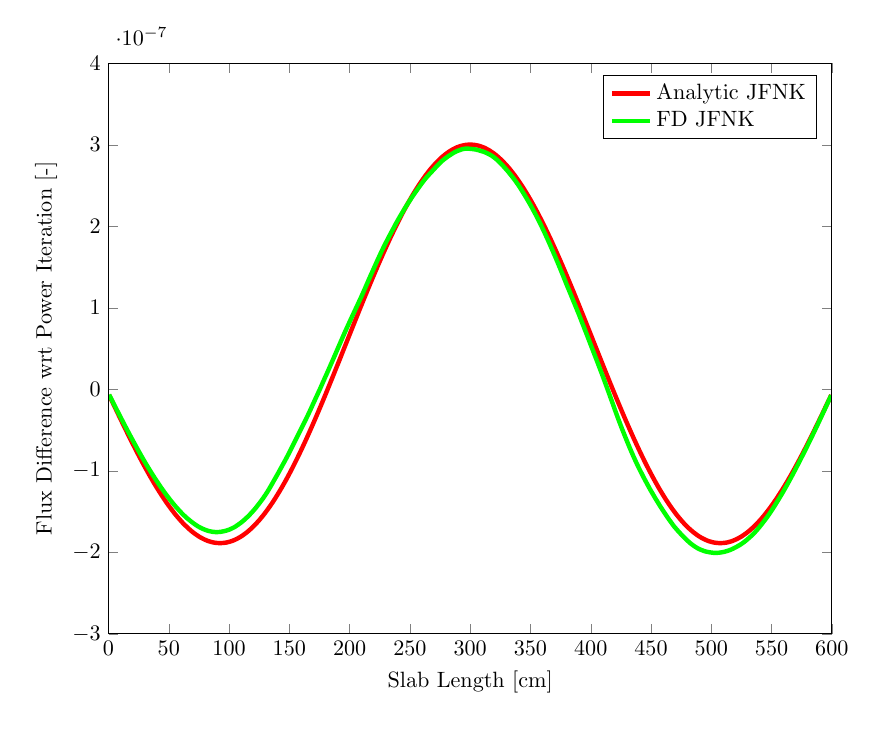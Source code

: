 \begin{tikzpicture}[scale=0.8]

\begin{axis}[%
scale only axis,
width=4.521in,
height=3.566in,
xmin=0, xmax=600,
ymin=-3e-007, ymax=4e-007,
xlabel={Slab Length [cm]},
ylabel={Flux Difference wrt Power Iteration [-]},
axis on top,
legend entries={Analytic JFNK,FD JFNK},
legend style={nodes=right}]
\addplot [
color=red,
solid,
line width=2.0pt
]
coordinates{
 (0.5,-7.095e-009)(1.5,-1.022e-008)(2.5,-1.334e-008)(3.5,-1.645e-008)(4.5,-1.957e-008)(5.5,-2.267e-008)(6.5,-2.577e-008)(7.5,-2.887e-008)(8.5,-3.195e-008)(9.5,-3.503e-008)(10.5,-3.81e-008)(11.5,-4.115e-008)(12.5,-4.42e-008)(13.5,-4.723e-008)(14.5,-5.025e-008)(15.5,-5.326e-008)(16.5,-5.625e-008)(17.5,-5.923e-008)(18.5,-6.219e-008)(19.5,-6.514e-008)(20.5,-6.807e-008)(21.5,-7.097e-008)(22.5,-7.386e-008)(23.5,-7.673e-008)(24.5,-7.958e-008)(25.5,-8.241e-008)(26.5,-8.521e-008)(27.5,-8.799e-008)(28.5,-9.075e-008)(29.5,-9.348e-008)(30.5,-9.619e-008)(31.5,-9.887e-008)(32.5,-1.015e-007)(33.5,-1.042e-007)(34.5,-1.068e-007)(35.5,-1.093e-007)(36.5,-1.119e-007)(37.5,-1.144e-007)(38.5,-1.168e-007)(39.5,-1.193e-007)(40.5,-1.217e-007)(41.5,-1.241e-007)(42.5,-1.264e-007)(43.5,-1.287e-007)(44.5,-1.31e-007)(45.5,-1.333e-007)(46.5,-1.355e-007)(47.5,-1.376e-007)(48.5,-1.398e-007)(49.5,-1.419e-007)(50.5,-1.439e-007)(51.5,-1.459e-007)(52.5,-1.479e-007)(53.5,-1.498e-007)(54.5,-1.517e-007)(55.5,-1.536e-007)(56.5,-1.554e-007)(57.5,-1.571e-007)(58.5,-1.589e-007)(59.5,-1.605e-007)(60.5,-1.622e-007)(61.5,-1.638e-007)(62.5,-1.653e-007)(63.5,-1.668e-007)(64.5,-1.682e-007)(65.5,-1.697e-007)(66.5,-1.71e-007)(67.5,-1.723e-007)(68.5,-1.736e-007)(69.5,-1.748e-007)(70.5,-1.76e-007)(71.5,-1.771e-007)(72.5,-1.781e-007)(73.5,-1.792e-007)(74.5,-1.801e-007)(75.5,-1.811e-007)(76.5,-1.819e-007)(77.5,-1.827e-007)(78.5,-1.835e-007)(79.5,-1.842e-007)(80.5,-1.849e-007)(81.5,-1.855e-007)(82.5,-1.861e-007)(83.5,-1.866e-007)(84.5,-1.87e-007)(85.5,-1.874e-007)(86.5,-1.878e-007)(87.5,-1.881e-007)(88.5,-1.883e-007)(89.5,-1.885e-007)(90.5,-1.886e-007)(91.5,-1.887e-007)(92.5,-1.887e-007)(93.5,-1.887e-007)(94.5,-1.886e-007)(95.5,-1.885e-007)(96.5,-1.883e-007)(97.5,-1.881e-007)(98.5,-1.878e-007)(99.5,-1.874e-007)(100.5,-1.87e-007)(101.5,-1.866e-007)(102.5,-1.861e-007)(103.5,-1.855e-007)(104.5,-1.849e-007)(105.5,-1.842e-007)(106.5,-1.835e-007)(107.5,-1.827e-007)(108.5,-1.819e-007)(109.5,-1.81e-007)(110.5,-1.801e-007)(111.5,-1.791e-007)(112.5,-1.78e-007)(113.5,-1.769e-007)(114.5,-1.758e-007)(115.5,-1.746e-007)(116.5,-1.733e-007)(117.5,-1.72e-007)(118.5,-1.707e-007)(119.5,-1.693e-007)(120.5,-1.678e-007)(121.5,-1.663e-007)(122.5,-1.648e-007)(123.5,-1.631e-007)(124.5,-1.615e-007)(125.5,-1.598e-007)(126.5,-1.58e-007)(127.5,-1.562e-007)(128.5,-1.544e-007)(129.5,-1.525e-007)(130.5,-1.505e-007)(131.5,-1.485e-007)(132.5,-1.465e-007)(133.5,-1.444e-007)(134.5,-1.423e-007)(135.5,-1.401e-007)(136.5,-1.379e-007)(137.5,-1.356e-007)(138.5,-1.333e-007)(139.5,-1.309e-007)(140.5,-1.285e-007)(141.5,-1.261e-007)(142.5,-1.236e-007)(143.5,-1.211e-007)(144.5,-1.185e-007)(145.5,-1.159e-007)(146.5,-1.133e-007)(147.5,-1.106e-007)(148.5,-1.079e-007)(149.5,-1.051e-007)(150.5,-1.023e-007)(151.5,-9.949e-008)(152.5,-9.662e-008)(153.5,-9.372e-008)(154.5,-9.078e-008)(155.5,-8.781e-008)(156.5,-8.48e-008)(157.5,-8.177e-008)(158.5,-7.87e-008)(159.5,-7.56e-008)(160.5,-7.247e-008)(161.5,-6.93e-008)(162.5,-6.611e-008)(163.5,-6.29e-008)(164.5,-5.965e-008)(165.5,-5.638e-008)(166.5,-5.308e-008)(167.5,-4.975e-008)(168.5,-4.64e-008)(169.5,-4.303e-008)(170.5,-3.963e-008)(171.5,-3.621e-008)(172.5,-3.277e-008)(173.5,-2.931e-008)(174.5,-2.583e-008)(175.5,-2.233e-008)(176.5,-1.881e-008)(177.5,-1.527e-008)(178.5,-1.172e-008)(179.5,-8.15e-009)(180.5,-4.565e-009)(181.5,-9.665e-010)(182.5,2.646e-009)(183.5,6.271e-009)(184.5,9.908e-009)(185.5,1.356e-008)(186.5,1.721e-008)(187.5,2.088e-008)(188.5,2.456e-008)(189.5,2.824e-008)(190.5,3.193e-008)(191.5,3.563e-008)(192.5,3.933e-008)(193.5,4.303e-008)(194.5,4.674e-008)(195.5,5.045e-008)(196.5,5.416e-008)(197.5,5.788e-008)(198.5,6.159e-008)(199.5,6.53e-008)(200.5,6.901e-008)(201.5,7.272e-008)(202.5,7.643e-008)(203.5,8.013e-008)(204.5,8.382e-008)(205.5,8.751e-008)(206.5,9.119e-008)(207.5,9.486e-008)(208.5,9.853e-008)(209.5,1.022e-007)(210.5,1.058e-007)(211.5,1.095e-007)(212.5,1.131e-007)(213.5,1.167e-007)(214.5,1.203e-007)(215.5,1.239e-007)(216.5,1.274e-007)(217.5,1.31e-007)(218.5,1.345e-007)(219.5,1.38e-007)(220.5,1.415e-007)(221.5,1.45e-007)(222.5,1.484e-007)(223.5,1.519e-007)(224.5,1.553e-007)(225.5,1.587e-007)(226.5,1.62e-007)(227.5,1.654e-007)(228.5,1.687e-007)(229.5,1.72e-007)(230.5,1.752e-007)(231.5,1.785e-007)(232.5,1.817e-007)(233.5,1.849e-007)(234.5,1.88e-007)(235.5,1.911e-007)(236.5,1.942e-007)(237.5,1.973e-007)(238.5,2.003e-007)(239.5,2.033e-007)(240.5,2.062e-007)(241.5,2.091e-007)(242.5,2.12e-007)(243.5,2.149e-007)(244.5,2.177e-007)(245.5,2.205e-007)(246.5,2.232e-007)(247.5,2.259e-007)(248.5,2.285e-007)(249.5,2.312e-007)(250.5,2.337e-007)(251.5,2.363e-007)(252.5,2.388e-007)(253.5,2.412e-007)(254.5,2.436e-007)(255.5,2.46e-007)(256.5,2.483e-007)(257.5,2.506e-007)(258.5,2.528e-007)(259.5,2.55e-007)(260.5,2.571e-007)(261.5,2.592e-007)(262.5,2.613e-007)(263.5,2.633e-007)(264.5,2.652e-007)(265.5,2.671e-007)(266.5,2.69e-007)(267.5,2.708e-007)(268.5,2.725e-007)(269.5,2.742e-007)(270.5,2.758e-007)(271.5,2.774e-007)(272.5,2.79e-007)(273.5,2.805e-007)(274.5,2.819e-007)(275.5,2.833e-007)(276.5,2.847e-007)(277.5,2.859e-007)(278.5,2.872e-007)(279.5,2.883e-007)(280.5,2.895e-007)(281.5,2.905e-007)(282.5,2.915e-007)(283.5,2.925e-007)(284.5,2.934e-007)(285.5,2.942e-007)(286.5,2.95e-007)(287.5,2.958e-007)(288.5,2.965e-007)(289.5,2.971e-007)(290.5,2.976e-007)(291.5,2.982e-007)(292.5,2.986e-007)(293.5,2.99e-007)(294.5,2.993e-007)(295.5,2.996e-007)(296.5,2.999e-007)(297.5,3.0e-007)(298.5,3.001e-007)(299.5,3.002e-007)(300.5,3.002e-007)(301.5,3.001e-007)(302.5,3.0e-007)(303.5,2.999e-007)(304.5,2.996e-007)(305.5,2.993e-007)(306.5,2.99e-007)(307.5,2.986e-007)(308.5,2.982e-007)(309.5,2.976e-007)(310.5,2.971e-007)(311.5,2.965e-007)(312.5,2.958e-007)(313.5,2.95e-007)(314.5,2.942e-007)(315.5,2.934e-007)(316.5,2.925e-007)(317.5,2.915e-007)(318.5,2.905e-007)(319.5,2.895e-007)(320.5,2.883e-007)(321.5,2.872e-007)(322.5,2.859e-007)(323.5,2.847e-007)(324.5,2.833e-007)(325.5,2.819e-007)(326.5,2.805e-007)(327.5,2.79e-007)(328.5,2.774e-007)(329.5,2.759e-007)(330.5,2.742e-007)(331.5,2.725e-007)(332.5,2.708e-007)(333.5,2.69e-007)(334.5,2.671e-007)(335.5,2.652e-007)(336.5,2.633e-007)(337.5,2.613e-007)(338.5,2.592e-007)(339.5,2.571e-007)(340.5,2.55e-007)(341.5,2.528e-007)(342.5,2.506e-007)(343.5,2.483e-007)(344.5,2.46e-007)(345.5,2.436e-007)(346.5,2.412e-007)(347.5,2.388e-007)(348.5,2.363e-007)(349.5,2.337e-007)(350.5,2.312e-007)(351.5,2.285e-007)(352.5,2.259e-007)(353.5,2.232e-007)(354.5,2.205e-007)(355.5,2.177e-007)(356.5,2.149e-007)(357.5,2.12e-007)(358.5,2.091e-007)(359.5,2.062e-007)(360.5,2.033e-007)(361.5,2.003e-007)(362.5,1.973e-007)(363.5,1.942e-007)(364.5,1.911e-007)(365.5,1.88e-007)(366.5,1.849e-007)(367.5,1.817e-007)(368.5,1.785e-007)(369.5,1.752e-007)(370.5,1.72e-007)(371.5,1.687e-007)(372.5,1.654e-007)(373.5,1.62e-007)(374.5,1.587e-007)(375.5,1.553e-007)(376.5,1.519e-007)(377.5,1.484e-007)(378.5,1.45e-007)(379.5,1.415e-007)(380.5,1.38e-007)(381.5,1.345e-007)(382.5,1.31e-007)(383.5,1.274e-007)(384.5,1.239e-007)(385.5,1.203e-007)(386.5,1.167e-007)(387.5,1.131e-007)(388.5,1.095e-007)(389.5,1.058e-007)(390.5,1.022e-007)(391.5,9.853e-008)(392.5,9.486e-008)(393.5,9.119e-008)(394.5,8.751e-008)(395.5,8.382e-008)(396.5,8.012e-008)(397.5,7.642e-008)(398.5,7.272e-008)(399.5,6.901e-008)(400.5,6.53e-008)(401.5,6.159e-008)(402.5,5.788e-008)(403.5,5.416e-008)(404.5,5.045e-008)(405.5,4.674e-008)(406.5,4.303e-008)(407.5,3.933e-008)(408.5,3.562e-008)(409.5,3.193e-008)(410.5,2.824e-008)(411.5,2.455e-008)(412.5,2.088e-008)(413.5,1.721e-008)(414.5,1.355e-008)(415.5,9.906e-009)(416.5,6.269e-009)(417.5,2.644e-009)(418.5,-9.687e-010)(419.5,-4.567e-009)(420.5,-8.152e-009)(421.5,-1.172e-008)(422.5,-1.527e-008)(423.5,-1.881e-008)(424.5,-2.233e-008)(425.5,-2.583e-008)(426.5,-2.931e-008)(427.5,-3.277e-008)(428.5,-3.621e-008)(429.5,-3.963e-008)(430.5,-4.303e-008)(431.5,-4.64e-008)(432.5,-4.975e-008)(433.5,-5.308e-008)(434.5,-5.638e-008)(435.5,-5.965e-008)(436.5,-6.29e-008)(437.5,-6.611e-008)(438.5,-6.931e-008)(439.5,-7.247e-008)(440.5,-7.56e-008)(441.5,-7.87e-008)(442.5,-8.177e-008)(443.5,-8.481e-008)(444.5,-8.781e-008)(445.5,-9.078e-008)(446.5,-9.372e-008)(447.5,-9.662e-008)(448.5,-9.949e-008)(449.5,-1.023e-007)(450.5,-1.051e-007)(451.5,-1.079e-007)(452.5,-1.106e-007)(453.5,-1.133e-007)(454.5,-1.159e-007)(455.5,-1.185e-007)(456.5,-1.211e-007)(457.5,-1.236e-007)(458.5,-1.261e-007)(459.5,-1.285e-007)(460.5,-1.309e-007)(461.5,-1.333e-007)(462.5,-1.356e-007)(463.5,-1.379e-007)(464.5,-1.401e-007)(465.5,-1.423e-007)(466.5,-1.444e-007)(467.5,-1.465e-007)(468.5,-1.485e-007)(469.5,-1.505e-007)(470.5,-1.525e-007)(471.5,-1.544e-007)(472.5,-1.562e-007)(473.5,-1.58e-007)(474.5,-1.598e-007)(475.5,-1.615e-007)(476.5,-1.631e-007)(477.5,-1.648e-007)(478.5,-1.663e-007)(479.5,-1.678e-007)(480.5,-1.693e-007)(481.5,-1.707e-007)(482.5,-1.72e-007)(483.5,-1.733e-007)(484.5,-1.746e-007)(485.5,-1.758e-007)(486.5,-1.769e-007)(487.5,-1.78e-007)(488.5,-1.791e-007)(489.5,-1.801e-007)(490.5,-1.81e-007)(491.5,-1.819e-007)(492.5,-1.827e-007)(493.5,-1.835e-007)(494.5,-1.842e-007)(495.5,-1.849e-007)(496.5,-1.855e-007)(497.5,-1.861e-007)(498.5,-1.866e-007)(499.5,-1.87e-007)(500.5,-1.874e-007)(501.5,-1.878e-007)(502.5,-1.881e-007)(503.5,-1.883e-007)(504.5,-1.885e-007)(505.5,-1.886e-007)(506.5,-1.887e-007)(507.5,-1.887e-007)(508.5,-1.887e-007)(509.5,-1.886e-007)(510.5,-1.885e-007)(511.5,-1.883e-007)(512.5,-1.881e-007)(513.5,-1.878e-007)(514.5,-1.874e-007)(515.5,-1.87e-007)(516.5,-1.866e-007)(517.5,-1.861e-007)(518.5,-1.855e-007)(519.5,-1.849e-007)(520.5,-1.842e-007)(521.5,-1.835e-007)(522.5,-1.827e-007)(523.5,-1.819e-007)(524.5,-1.811e-007)(525.5,-1.801e-007)(526.5,-1.792e-007)(527.5,-1.781e-007)(528.5,-1.771e-007)(529.5,-1.76e-007)(530.5,-1.748e-007)(531.5,-1.736e-007)(532.5,-1.723e-007)(533.5,-1.71e-007)(534.5,-1.697e-007)(535.5,-1.682e-007)(536.5,-1.668e-007)(537.5,-1.653e-007)(538.5,-1.638e-007)(539.5,-1.622e-007)(540.5,-1.605e-007)(541.5,-1.589e-007)(542.5,-1.571e-007)(543.5,-1.554e-007)(544.5,-1.536e-007)(545.5,-1.517e-007)(546.5,-1.498e-007)(547.5,-1.479e-007)(548.5,-1.459e-007)(549.5,-1.439e-007)(550.5,-1.419e-007)(551.5,-1.398e-007)(552.5,-1.376e-007)(553.5,-1.355e-007)(554.5,-1.333e-007)(555.5,-1.31e-007)(556.5,-1.287e-007)(557.5,-1.264e-007)(558.5,-1.241e-007)(559.5,-1.217e-007)(560.5,-1.193e-007)(561.5,-1.169e-007)(562.5,-1.144e-007)(563.5,-1.119e-007)(564.5,-1.093e-007)(565.5,-1.068e-007)(566.5,-1.042e-007)(567.5,-1.015e-007)(568.5,-9.888e-008)(569.5,-9.619e-008)(570.5,-9.349e-008)(571.5,-9.075e-008)(572.5,-8.8e-008)(573.5,-8.522e-008)(574.5,-8.241e-008)(575.5,-7.958e-008)(576.5,-7.674e-008)(577.5,-7.387e-008)(578.5,-7.098e-008)(579.5,-6.807e-008)(580.5,-6.514e-008)(581.5,-6.22e-008)(582.5,-5.923e-008)(583.5,-5.626e-008)(584.5,-5.326e-008)(585.5,-5.026e-008)(586.5,-4.723e-008)(587.5,-4.42e-008)(588.5,-4.115e-008)(589.5,-3.81e-008)(590.5,-3.503e-008)(591.5,-3.195e-008)(592.5,-2.887e-008)(593.5,-2.577e-008)(594.5,-2.267e-008)(595.5,-1.957e-008)(596.5,-1.645e-008)(597.5,-1.334e-008)(598.5,-1.022e-008)(599.5,-7.095e-009) 
};

\addplot [
color=green,
solid,
line width=2.0pt
]
coordinates{
 (0.5,-6.64e-009)(1.5,-9.563e-009)(2.5,-1.248e-008)(3.5,-1.539e-008)(4.5,-1.83e-008)(5.5,-2.12e-008)(6.5,-2.41e-008)(7.5,-2.7e-008)(8.5,-2.989e-008)(9.5,-3.278e-008)(10.5,-3.565e-008)(11.5,-3.852e-008)(12.5,-4.138e-008)(13.5,-4.423e-008)(14.5,-4.706e-008)(15.5,-4.988e-008)(16.5,-5.269e-008)(17.5,-5.548e-008)(18.5,-5.825e-008)(19.5,-6.1e-008)(20.5,-6.374e-008)(21.5,-6.646e-008)(22.5,-6.915e-008)(23.5,-7.184e-008)(24.5,-7.45e-008)(25.5,-7.716e-008)(26.5,-7.977e-008)(27.5,-8.24e-008)(28.5,-8.5e-008)(29.5,-8.756e-008)(30.5,-9.009e-008)(31.5,-9.258e-008)(32.5,-9.501e-008)(33.5,-9.743e-008)(34.5,-9.982e-008)(35.5,-1.022e-007)(36.5,-1.046e-007)(37.5,-1.069e-007)(38.5,-1.092e-007)(39.5,-1.115e-007)(40.5,-1.137e-007)(41.5,-1.159e-007)(42.5,-1.181e-007)(43.5,-1.203e-007)(44.5,-1.224e-007)(45.5,-1.245e-007)(46.5,-1.266e-007)(47.5,-1.286e-007)(48.5,-1.306e-007)(49.5,-1.325e-007)(50.5,-1.344e-007)(51.5,-1.363e-007)(52.5,-1.382e-007)(53.5,-1.4e-007)(54.5,-1.418e-007)(55.5,-1.435e-007)(56.5,-1.452e-007)(57.5,-1.468e-007)(58.5,-1.485e-007)(59.5,-1.5e-007)(60.5,-1.516e-007)(61.5,-1.531e-007)(62.5,-1.546e-007)(63.5,-1.559e-007)(64.5,-1.573e-007)(65.5,-1.586e-007)(66.5,-1.598e-007)(67.5,-1.61e-007)(68.5,-1.622e-007)(69.5,-1.633e-007)(70.5,-1.644e-007)(71.5,-1.655e-007)(72.5,-1.665e-007)(73.5,-1.675e-007)(74.5,-1.684e-007)(75.5,-1.692e-007)(76.5,-1.7e-007)(77.5,-1.707e-007)(78.5,-1.714e-007)(79.5,-1.72e-007)(80.5,-1.726e-007)(81.5,-1.731e-007)(82.5,-1.736e-007)(83.5,-1.74e-007)(84.5,-1.743e-007)(85.5,-1.746e-007)(86.5,-1.749e-007)(87.5,-1.75e-007)(88.5,-1.752e-007)(89.5,-1.752e-007)(90.5,-1.752e-007)(91.5,-1.751e-007)(92.5,-1.75e-007)(93.5,-1.748e-007)(94.5,-1.745e-007)(95.5,-1.742e-007)(96.5,-1.739e-007)(97.5,-1.735e-007)(98.5,-1.73e-007)(99.5,-1.725e-007)(100.5,-1.72e-007)(101.5,-1.713e-007)(102.5,-1.706e-007)(103.5,-1.699e-007)(104.5,-1.691e-007)(105.5,-1.682e-007)(106.5,-1.672e-007)(107.5,-1.662e-007)(108.5,-1.651e-007)(109.5,-1.641e-007)(110.5,-1.629e-007)(111.5,-1.617e-007)(112.5,-1.604e-007)(113.5,-1.591e-007)(114.5,-1.577e-007)(115.5,-1.563e-007)(116.5,-1.548e-007)(117.5,-1.533e-007)(118.5,-1.517e-007)(119.5,-1.501e-007)(120.5,-1.484e-007)(121.5,-1.467e-007)(122.5,-1.449e-007)(123.5,-1.43e-007)(124.5,-1.411e-007)(125.5,-1.392e-007)(126.5,-1.372e-007)(127.5,-1.352e-007)(128.5,-1.332e-007)(129.5,-1.31e-007)(130.5,-1.288e-007)(131.5,-1.265e-007)(132.5,-1.241e-007)(133.5,-1.216e-007)(134.5,-1.191e-007)(135.5,-1.165e-007)(136.5,-1.139e-007)(137.5,-1.113e-007)(138.5,-1.087e-007)(139.5,-1.061e-007)(140.5,-1.035e-007)(141.5,-1.008e-007)(142.5,-9.812e-008)(143.5,-9.544e-008)(144.5,-9.271e-008)(145.5,-9.008e-008)(146.5,-8.733e-008)(147.5,-8.459e-008)(148.5,-8.179e-008)(149.5,-7.895e-008)(150.5,-7.605e-008)(151.5,-7.314e-008)(152.5,-7.011e-008)(153.5,-6.718e-008)(154.5,-6.424e-008)(155.5,-6.124e-008)(156.5,-5.822e-008)(157.5,-5.527e-008)(158.5,-5.23e-008)(159.5,-4.936e-008)(160.5,-4.641e-008)(161.5,-4.345e-008)(162.5,-4.052e-008)(163.5,-3.755e-008)(164.5,-3.447e-008)(165.5,-3.145e-008)(166.5,-2.829e-008)(167.5,-2.513e-008)(168.5,-2.187e-008)(169.5,-1.86e-008)(170.5,-1.54e-008)(171.5,-1.217e-008)(172.5,-8.988e-009)(173.5,-5.779e-009)(174.5,-2.582e-009)(175.5,6.815e-010)(176.5,4.0e-009)(177.5,7.372e-009)(178.5,1.067e-008)(179.5,1.403e-008)(180.5,1.73e-008)(181.5,2.058e-008)(182.5,2.392e-008)(183.5,2.729e-008)(184.5,3.067e-008)(185.5,3.402e-008)(186.5,3.742e-008)(187.5,4.081e-008)(188.5,4.42e-008)(189.5,4.762e-008)(190.5,5.111e-008)(191.5,5.449e-008)(192.5,5.793e-008)(193.5,6.128e-008)(194.5,6.471e-008)(195.5,6.806e-008)(196.5,7.138e-008)(197.5,7.465e-008)(198.5,7.787e-008)(199.5,8.11e-008)(200.5,8.435e-008)(201.5,8.757e-008)(202.5,9.078e-008)(203.5,9.391e-008)(204.5,9.702e-008)(205.5,1.002e-007)(206.5,1.033e-007)(207.5,1.065e-007)(208.5,1.097e-007)(209.5,1.129e-007)(210.5,1.162e-007)(211.5,1.196e-007)(212.5,1.229e-007)(213.5,1.263e-007)(214.5,1.297e-007)(215.5,1.331e-007)(216.5,1.365e-007)(217.5,1.399e-007)(218.5,1.431e-007)(219.5,1.464e-007)(220.5,1.497e-007)(221.5,1.53e-007)(222.5,1.563e-007)(223.5,1.596e-007)(224.5,1.628e-007)(225.5,1.66e-007)(226.5,1.692e-007)(227.5,1.722e-007)(228.5,1.753e-007)(229.5,1.782e-007)(230.5,1.811e-007)(231.5,1.839e-007)(232.5,1.868e-007)(233.5,1.896e-007)(234.5,1.924e-007)(235.5,1.951e-007)(236.5,1.979e-007)(237.5,2.007e-007)(238.5,2.035e-007)(239.5,2.061e-007)(240.5,2.087e-007)(241.5,2.113e-007)(242.5,2.138e-007)(243.5,2.163e-007)(244.5,2.188e-007)(245.5,2.213e-007)(246.5,2.237e-007)(247.5,2.26e-007)(248.5,2.283e-007)(249.5,2.306e-007)(250.5,2.328e-007)(251.5,2.351e-007)(252.5,2.373e-007)(253.5,2.394e-007)(254.5,2.416e-007)(255.5,2.436e-007)(256.5,2.457e-007)(257.5,2.478e-007)(258.5,2.499e-007)(259.5,2.519e-007)(260.5,2.539e-007)(261.5,2.559e-007)(262.5,2.577e-007)(263.5,2.595e-007)(264.5,2.612e-007)(265.5,2.628e-007)(266.5,2.644e-007)(267.5,2.66e-007)(268.5,2.676e-007)(269.5,2.692e-007)(270.5,2.708e-007)(271.5,2.724e-007)(272.5,2.74e-007)(273.5,2.755e-007)(274.5,2.77e-007)(275.5,2.784e-007)(276.5,2.798e-007)(277.5,2.811e-007)(278.5,2.823e-007)(279.5,2.834e-007)(280.5,2.845e-007)(281.5,2.856e-007)(282.5,2.866e-007)(283.5,2.875e-007)(284.5,2.885e-007)(285.5,2.894e-007)(286.5,2.903e-007)(287.5,2.911e-007)(288.5,2.919e-007)(289.5,2.925e-007)(290.5,2.93e-007)(291.5,2.935e-007)(292.5,2.941e-007)(293.5,2.945e-007)(294.5,2.949e-007)(295.5,2.951e-007)(296.5,2.953e-007)(297.5,2.952e-007)(298.5,2.952e-007)(299.5,2.951e-007)(300.5,2.949e-007)(301.5,2.948e-007)(302.5,2.946e-007)(303.5,2.944e-007)(304.5,2.942e-007)(305.5,2.938e-007)(306.5,2.935e-007)(307.5,2.93e-007)(308.5,2.926e-007)(309.5,2.921e-007)(310.5,2.917e-007)(311.5,2.912e-007)(312.5,2.906e-007)(313.5,2.9e-007)(314.5,2.893e-007)(315.5,2.885e-007)(316.5,2.877e-007)(317.5,2.869e-007)(318.5,2.859e-007)(319.5,2.849e-007)(320.5,2.837e-007)(321.5,2.825e-007)(322.5,2.812e-007)(323.5,2.798e-007)(324.5,2.783e-007)(325.5,2.768e-007)(326.5,2.753e-007)(327.5,2.737e-007)(328.5,2.721e-007)(329.5,2.704e-007)(330.5,2.688e-007)(331.5,2.67e-007)(332.5,2.652e-007)(333.5,2.634e-007)(334.5,2.615e-007)(335.5,2.596e-007)(336.5,2.577e-007)(337.5,2.557e-007)(338.5,2.536e-007)(339.5,2.515e-007)(340.5,2.493e-007)(341.5,2.47e-007)(342.5,2.447e-007)(343.5,2.423e-007)(344.5,2.399e-007)(345.5,2.375e-007)(346.5,2.35e-007)(347.5,2.325e-007)(348.5,2.3e-007)(349.5,2.274e-007)(350.5,2.248e-007)(351.5,2.221e-007)(352.5,2.193e-007)(353.5,2.166e-007)(354.5,2.138e-007)(355.5,2.11e-007)(356.5,2.081e-007)(357.5,2.05e-007)(358.5,2.021e-007)(359.5,1.99e-007)(360.5,1.959e-007)(361.5,1.928e-007)(362.5,1.896e-007)(363.5,1.864e-007)(364.5,1.831e-007)(365.5,1.797e-007)(366.5,1.764e-007)(367.5,1.73e-007)(368.5,1.697e-007)(369.5,1.662e-007)(370.5,1.628e-007)(371.5,1.593e-007)(372.5,1.558e-007)(373.5,1.522e-007)(374.5,1.487e-007)(375.5,1.45e-007)(376.5,1.414e-007)(377.5,1.377e-007)(378.5,1.34e-007)(379.5,1.303e-007)(380.5,1.267e-007)(381.5,1.232e-007)(382.5,1.196e-007)(383.5,1.16e-007)(384.5,1.124e-007)(385.5,1.088e-007)(386.5,1.052e-007)(387.5,1.016e-007)(388.5,9.8e-008)(389.5,9.438e-008)(390.5,9.067e-008)(391.5,8.692e-008)(392.5,8.31e-008)(393.5,7.934e-008)(394.5,7.555e-008)(395.5,7.179e-008)(396.5,6.801e-008)(397.5,6.418e-008)(398.5,6.029e-008)(399.5,5.648e-008)(400.5,5.261e-008)(401.5,4.88e-008)(402.5,4.499e-008)(403.5,4.117e-008)(404.5,3.731e-008)(405.5,3.343e-008)(406.5,2.957e-008)(407.5,2.567e-008)(408.5,2.182e-008)(409.5,1.789e-008)(410.5,1.394e-008)(411.5,9.863e-009)(412.5,5.865e-009)(413.5,1.817e-009)(414.5,-2.296e-009)(415.5,-6.384e-009)(416.5,-1.05e-008)(417.5,-1.457e-008)(418.5,-1.865e-008)(419.5,-2.281e-008)(420.5,-2.694e-008)(421.5,-3.106e-008)(422.5,-3.506e-008)(423.5,-3.899e-008)(424.5,-4.29e-008)(425.5,-4.679e-008)(426.5,-5.057e-008)(427.5,-5.428e-008)(428.5,-5.795e-008)(429.5,-6.156e-008)(430.5,-6.522e-008)(431.5,-6.878e-008)(432.5,-7.231e-008)(433.5,-7.578e-008)(434.5,-7.917e-008)(435.5,-8.256e-008)(436.5,-8.578e-008)(437.5,-8.903e-008)(438.5,-9.22e-008)(439.5,-9.527e-008)(440.5,-9.825e-008)(441.5,-1.012e-007)(442.5,-1.041e-007)(443.5,-1.07e-007)(444.5,-1.098e-007)(445.5,-1.126e-007)(446.5,-1.153e-007)(447.5,-1.181e-007)(448.5,-1.208e-007)(449.5,-1.235e-007)(450.5,-1.26e-007)(451.5,-1.285e-007)(452.5,-1.311e-007)(453.5,-1.336e-007)(454.5,-1.36e-007)(455.5,-1.384e-007)(456.5,-1.408e-007)(457.5,-1.432e-007)(458.5,-1.455e-007)(459.5,-1.478e-007)(460.5,-1.501e-007)(461.5,-1.523e-007)(462.5,-1.545e-007)(463.5,-1.567e-007)(464.5,-1.588e-007)(465.5,-1.609e-007)(466.5,-1.629e-007)(467.5,-1.65e-007)(468.5,-1.67e-007)(469.5,-1.689e-007)(470.5,-1.706e-007)(471.5,-1.723e-007)(472.5,-1.74e-007)(473.5,-1.756e-007)(474.5,-1.772e-007)(475.5,-1.788e-007)(476.5,-1.803e-007)(477.5,-1.818e-007)(478.5,-1.833e-007)(479.5,-1.847e-007)(480.5,-1.861e-007)(481.5,-1.874e-007)(482.5,-1.887e-007)(483.5,-1.899e-007)(484.5,-1.91e-007)(485.5,-1.921e-007)(486.5,-1.931e-007)(487.5,-1.94e-007)(488.5,-1.949e-007)(489.5,-1.957e-007)(490.5,-1.964e-007)(491.5,-1.97e-007)(492.5,-1.976e-007)(493.5,-1.981e-007)(494.5,-1.986e-007)(495.5,-1.991e-007)(496.5,-1.994e-007)(497.5,-1.997e-007)(498.5,-2.0e-007)(499.5,-2.002e-007)(500.5,-2.004e-007)(501.5,-2.006e-007)(502.5,-2.007e-007)(503.5,-2.007e-007)(504.5,-2.007e-007)(505.5,-2.006e-007)(506.5,-2.005e-007)(507.5,-2.003e-007)(508.5,-2.001e-007)(509.5,-1.998e-007)(510.5,-1.995e-007)(511.5,-1.991e-007)(512.5,-1.987e-007)(513.5,-1.982e-007)(514.5,-1.977e-007)(515.5,-1.972e-007)(516.5,-1.966e-007)(517.5,-1.959e-007)(518.5,-1.952e-007)(519.5,-1.944e-007)(520.5,-1.937e-007)(521.5,-1.929e-007)(522.5,-1.92e-007)(523.5,-1.912e-007)(524.5,-1.902e-007)(525.5,-1.892e-007)(526.5,-1.882e-007)(527.5,-1.871e-007)(528.5,-1.859e-007)(529.5,-1.847e-007)(530.5,-1.834e-007)(531.5,-1.821e-007)(532.5,-1.808e-007)(533.5,-1.794e-007)(534.5,-1.779e-007)(535.5,-1.765e-007)(536.5,-1.749e-007)(537.5,-1.733e-007)(538.5,-1.716e-007)(539.5,-1.698e-007)(540.5,-1.68e-007)(541.5,-1.662e-007)(542.5,-1.642e-007)(543.5,-1.623e-007)(544.5,-1.604e-007)(545.5,-1.584e-007)(546.5,-1.564e-007)(547.5,-1.543e-007)(548.5,-1.521e-007)(549.5,-1.499e-007)(550.5,-1.477e-007)(551.5,-1.454e-007)(552.5,-1.431e-007)(553.5,-1.407e-007)(554.5,-1.383e-007)(555.5,-1.359e-007)(556.5,-1.335e-007)(557.5,-1.31e-007)(558.5,-1.285e-007)(559.5,-1.26e-007)(560.5,-1.234e-007)(561.5,-1.208e-007)(562.5,-1.182e-007)(563.5,-1.155e-007)(564.5,-1.129e-007)(565.5,-1.101e-007)(566.5,-1.074e-007)(567.5,-1.046e-007)(568.5,-1.018e-007)(569.5,-9.895e-008)(570.5,-9.612e-008)(571.5,-9.329e-008)(572.5,-9.043e-008)(573.5,-8.756e-008)(574.5,-8.468e-008)(575.5,-8.177e-008)(576.5,-7.883e-008)(577.5,-7.589e-008)(578.5,-7.292e-008)(579.5,-6.994e-008)(580.5,-6.694e-008)(581.5,-6.393e-008)(582.5,-6.09e-008)(583.5,-5.785e-008)(584.5,-5.478e-008)(585.5,-5.169e-008)(586.5,-4.859e-008)(587.5,-4.546e-008)(588.5,-4.233e-008)(589.5,-3.918e-008)(590.5,-3.603e-008)(591.5,-3.287e-008)(592.5,-2.969e-008)(593.5,-2.651e-008)(594.5,-2.332e-008)(595.5,-2.012e-008)(596.5,-1.692e-008)(597.5,-1.372e-008)(598.5,-1.051e-008)(599.5,-7.297e-009) 
};

\end{axis}
\end{tikzpicture}
